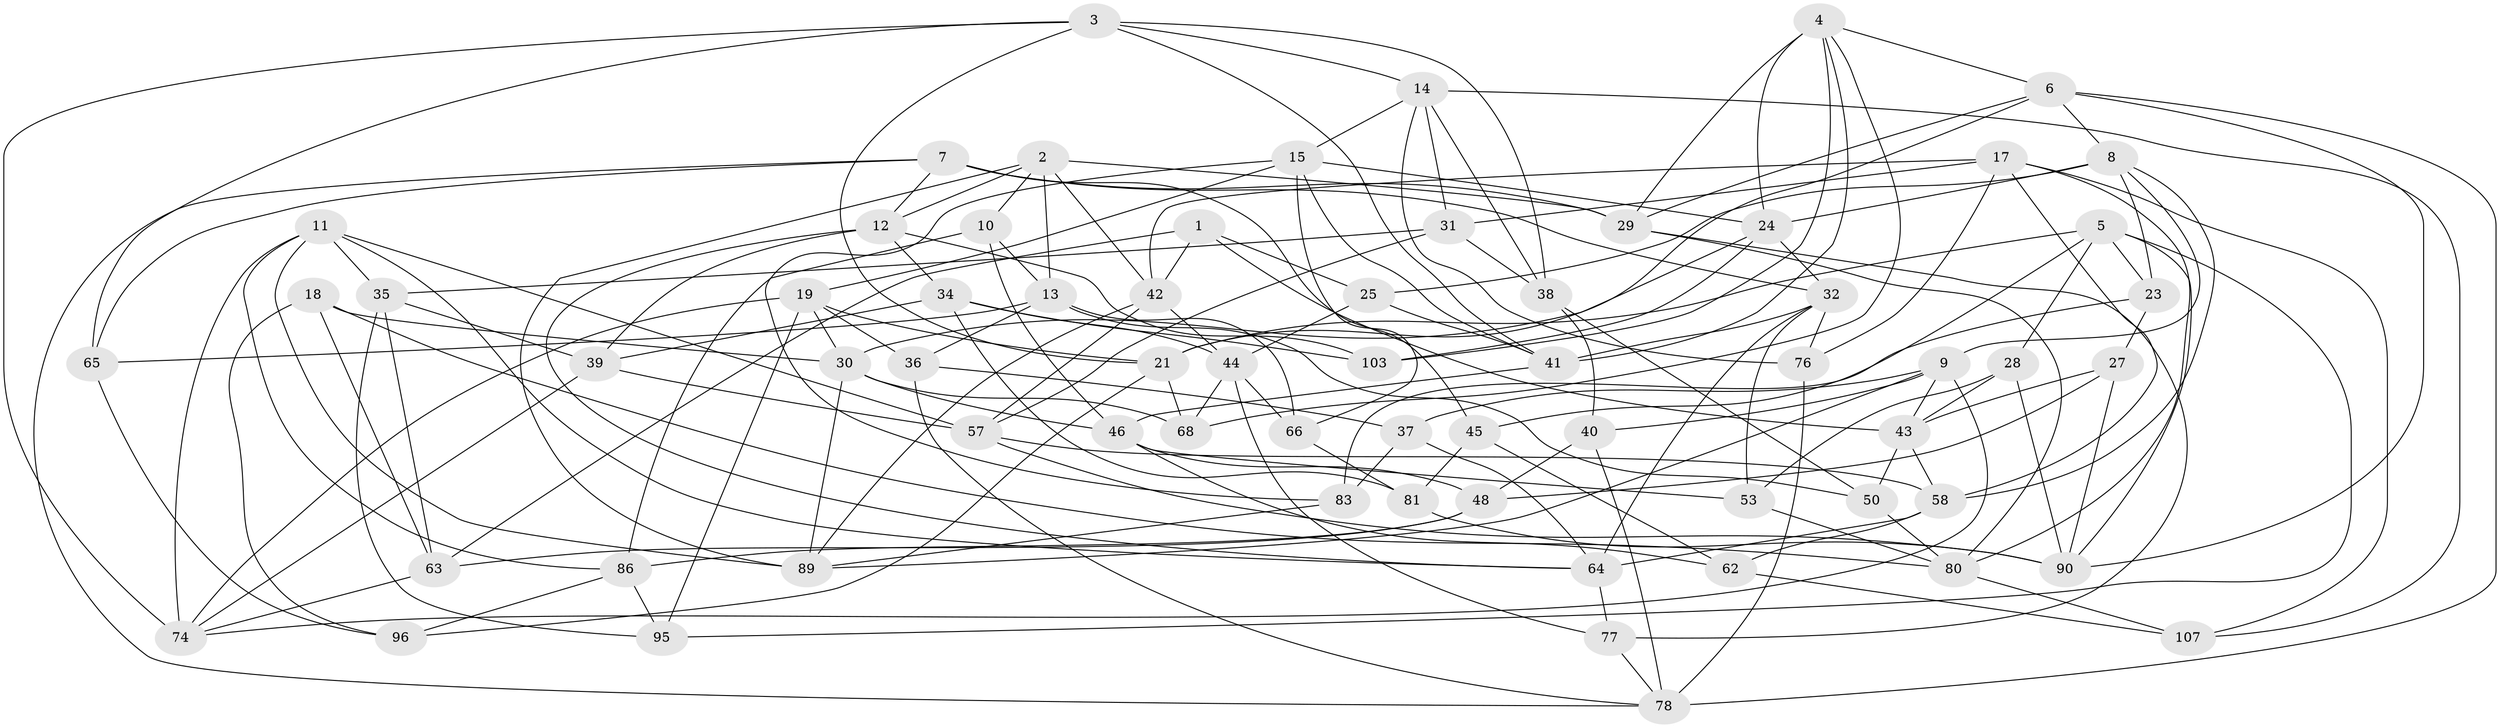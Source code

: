 // original degree distribution, {4: 1.0}
// Generated by graph-tools (version 1.1) at 2025/11/02/27/25 16:11:49]
// undirected, 66 vertices, 169 edges
graph export_dot {
graph [start="1"]
  node [color=gray90,style=filled];
  1;
  2 [super="+26"];
  3 [super="+20"];
  4 [super="+22"];
  5 [super="+75"];
  6 [super="+51"];
  7 [super="+72"];
  8 [super="+87"];
  9 [super="+55"];
  10;
  11 [super="+60"];
  12 [super="+56"];
  13 [super="+16"];
  14 [super="+49"];
  15 [super="+67"];
  17 [super="+88"];
  18;
  19 [super="+33"];
  21 [super="+47"];
  23;
  24 [super="+98"];
  25;
  27;
  28;
  29 [super="+104"];
  30 [super="+59"];
  31 [super="+73"];
  32 [super="+61"];
  34 [super="+70"];
  35 [super="+100"];
  36;
  37;
  38 [super="+91"];
  39 [super="+69"];
  40;
  41 [super="+84"];
  42 [super="+85"];
  43 [super="+71"];
  44 [super="+52"];
  45;
  46 [super="+99"];
  48 [super="+54"];
  50;
  53;
  57 [super="+105"];
  58 [super="+93"];
  62;
  63 [super="+101"];
  64 [super="+79"];
  65;
  66;
  68;
  74 [super="+92"];
  76;
  77;
  78 [super="+82"];
  80 [super="+97"];
  81;
  83;
  86 [super="+102"];
  89 [super="+106"];
  90 [super="+94"];
  95;
  96;
  103;
  107;
  1 -- 25;
  1 -- 43;
  1 -- 63;
  1 -- 42;
  2 -- 12;
  2 -- 89;
  2 -- 10;
  2 -- 42;
  2 -- 29;
  2 -- 13;
  3 -- 14;
  3 -- 65;
  3 -- 74;
  3 -- 41;
  3 -- 38;
  3 -- 21;
  4 -- 29;
  4 -- 41;
  4 -- 6;
  4 -- 24;
  4 -- 103;
  4 -- 68;
  5 -- 45;
  5 -- 21;
  5 -- 28;
  5 -- 90;
  5 -- 95;
  5 -- 23;
  6 -- 8;
  6 -- 90;
  6 -- 78;
  6 -- 29;
  6 -- 21;
  7 -- 45;
  7 -- 12;
  7 -- 32;
  7 -- 65;
  7 -- 78;
  7 -- 29;
  8 -- 23;
  8 -- 25;
  8 -- 9;
  8 -- 24;
  8 -- 58;
  9 -- 74;
  9 -- 43;
  9 -- 89;
  9 -- 40;
  9 -- 37;
  10 -- 86;
  10 -- 13;
  10 -- 46;
  11 -- 86;
  11 -- 89;
  11 -- 35;
  11 -- 64;
  11 -- 74;
  11 -- 57;
  12 -- 103;
  12 -- 64;
  12 -- 39;
  12 -- 34;
  13 -- 50;
  13 -- 36;
  13 -- 65;
  13 -- 66;
  14 -- 76;
  14 -- 15;
  14 -- 38;
  14 -- 107;
  14 -- 31;
  15 -- 19;
  15 -- 83;
  15 -- 41;
  15 -- 66;
  15 -- 24;
  17 -- 107;
  17 -- 76;
  17 -- 80;
  17 -- 42;
  17 -- 31;
  17 -- 58;
  18 -- 30;
  18 -- 96;
  18 -- 80;
  18 -- 63;
  19 -- 36;
  19 -- 74;
  19 -- 95;
  19 -- 30;
  19 -- 21;
  21 -- 68;
  21 -- 96;
  23 -- 83;
  23 -- 27;
  24 -- 103;
  24 -- 32;
  24 -- 30;
  25 -- 41;
  25 -- 44;
  27 -- 90;
  27 -- 43;
  27 -- 48;
  28 -- 43;
  28 -- 53;
  28 -- 90;
  29 -- 80;
  29 -- 77;
  30 -- 89;
  30 -- 46;
  30 -- 68;
  31 -- 38 [weight=2];
  31 -- 57;
  31 -- 35;
  32 -- 53;
  32 -- 41;
  32 -- 64;
  32 -- 76;
  34 -- 39 [weight=2];
  34 -- 103;
  34 -- 81;
  34 -- 44;
  35 -- 39;
  35 -- 95;
  35 -- 63 [weight=2];
  36 -- 37;
  36 -- 78;
  37 -- 83;
  37 -- 64;
  38 -- 40;
  38 -- 50;
  39 -- 57;
  39 -- 74;
  40 -- 48;
  40 -- 78;
  41 -- 46;
  42 -- 89;
  42 -- 44;
  42 -- 57;
  43 -- 50;
  43 -- 58;
  44 -- 77;
  44 -- 68;
  44 -- 66;
  45 -- 62;
  45 -- 81;
  46 -- 53;
  46 -- 62;
  46 -- 48;
  48 -- 86 [weight=2];
  48 -- 63;
  50 -- 80;
  53 -- 80;
  57 -- 58;
  57 -- 90;
  58 -- 62;
  58 -- 64;
  62 -- 107;
  63 -- 74;
  64 -- 77;
  65 -- 96;
  66 -- 81;
  76 -- 78;
  77 -- 78;
  80 -- 107;
  81 -- 90;
  83 -- 89;
  86 -- 96;
  86 -- 95;
}
